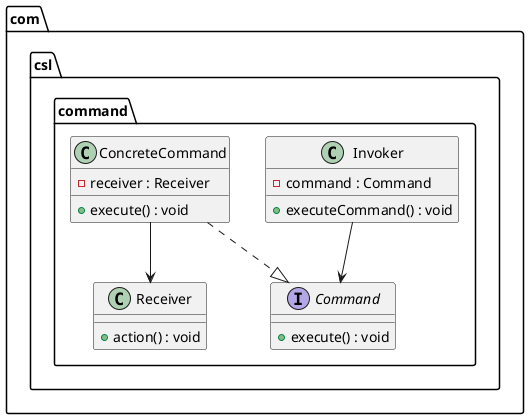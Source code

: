 @startuml
package com.csl.command {
    class Invoker {
        - command : Command
        + executeCommand() : void
    }
    interface Command {
        + execute() : void
    }
    class ConcreteCommand {
        - receiver : Receiver
        + execute() : void
    }
    class Receiver {
        + action() : void
    }
}
Invoker --> Command
ConcreteCommand ..|> Command
ConcreteCommand --> Receiver
@enduml